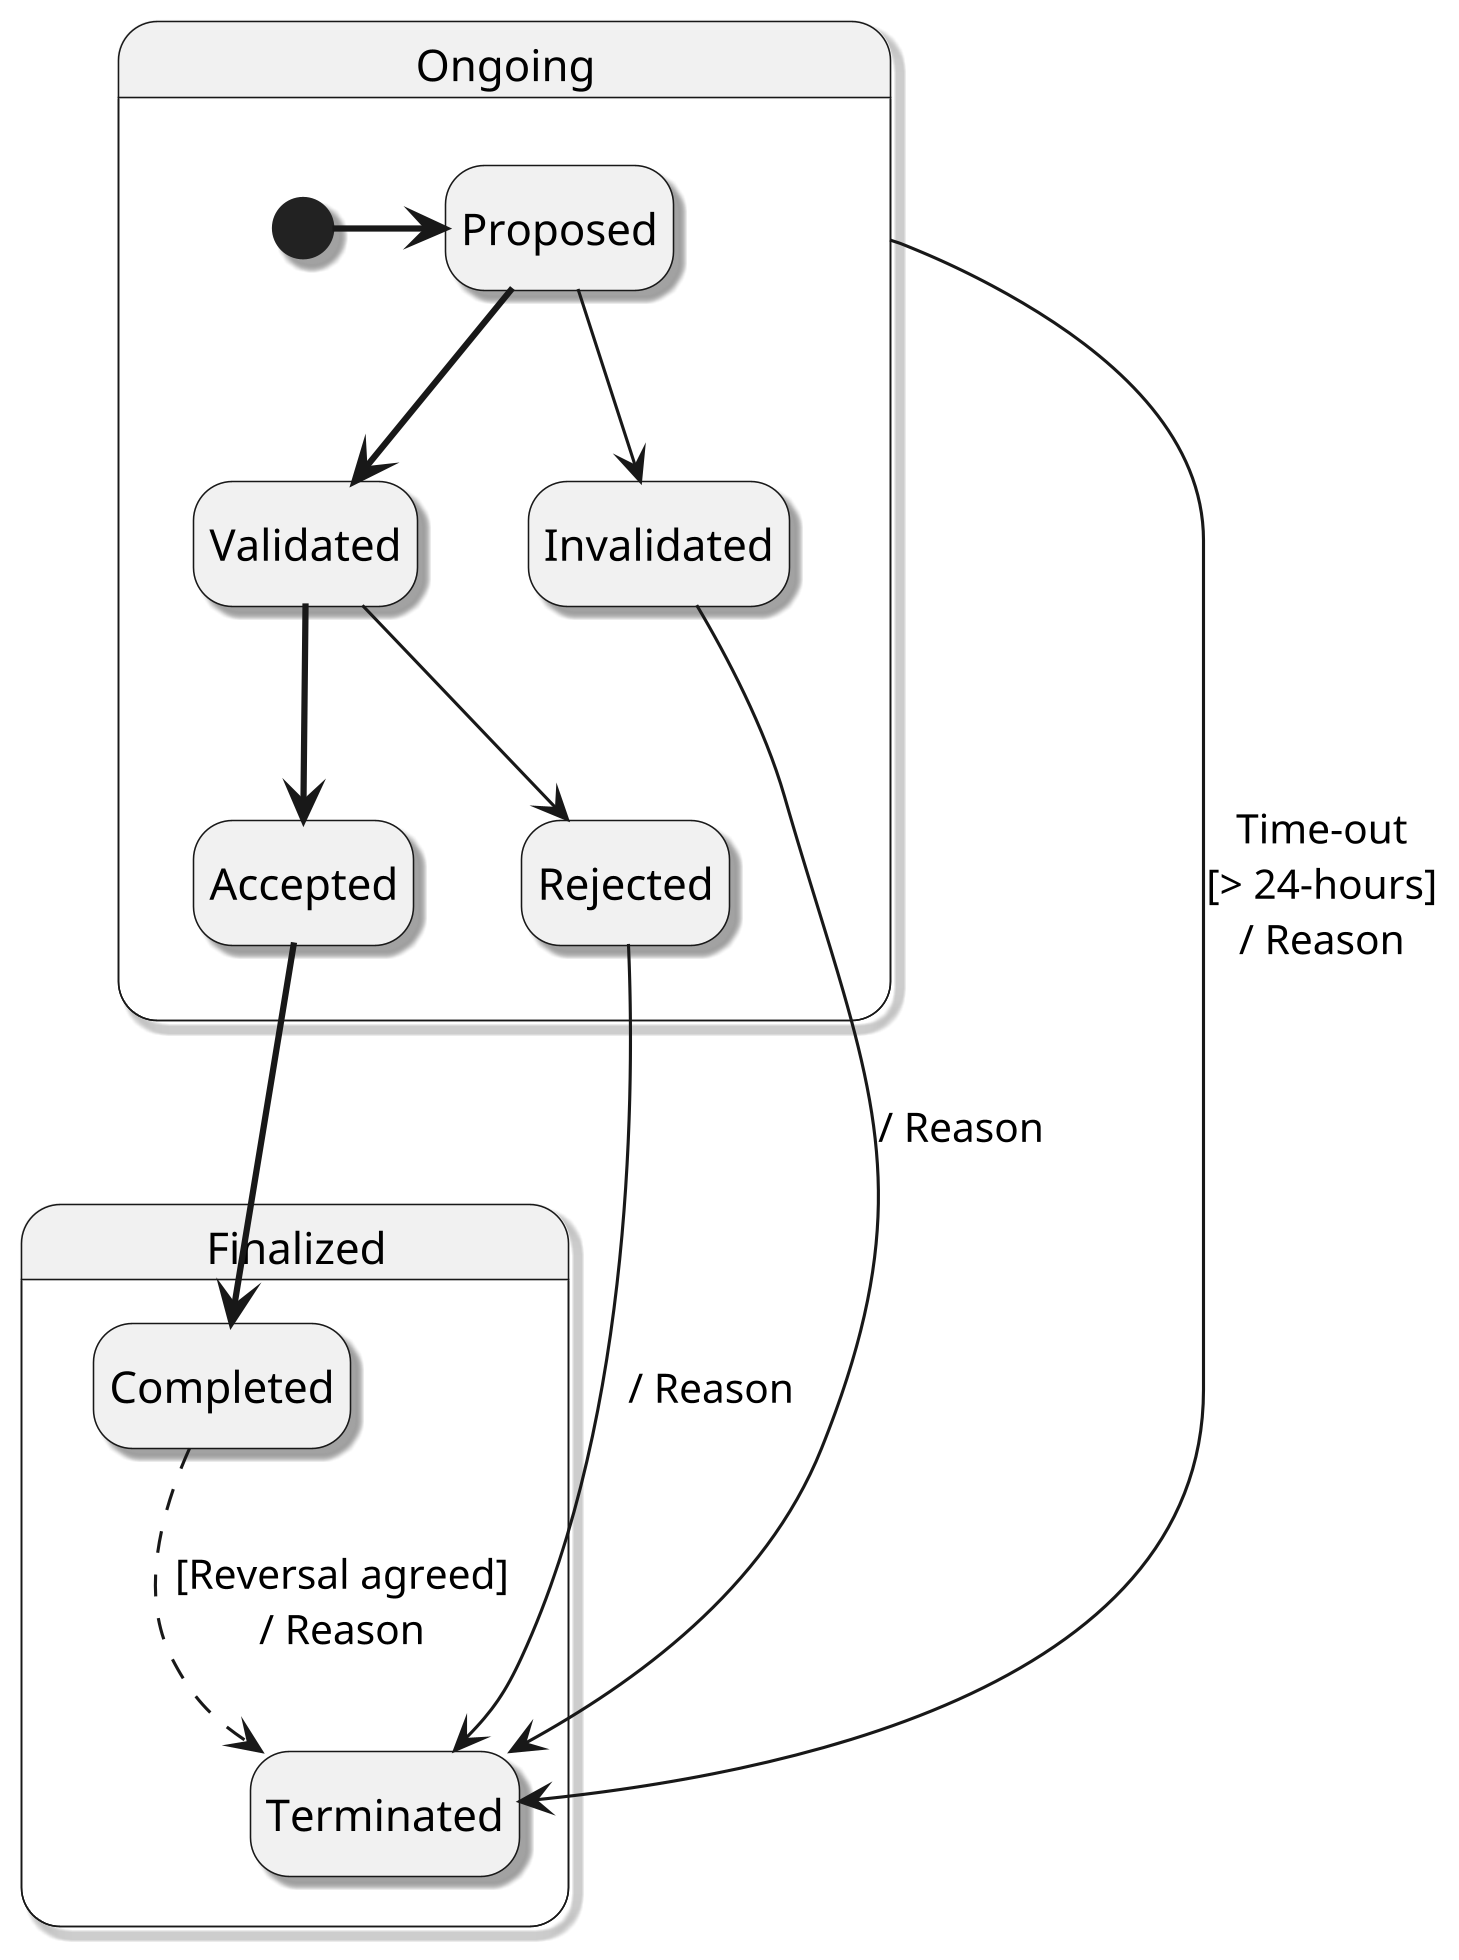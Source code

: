 @startuml Transaction State Chart

skinparam dpi 300
skinparam monochrome true
skinparam shadowing true

top to bottom direction
hide empty description

state "Ongoing" as ip

State ip {
  [*] -[bold]> Proposed
  Proposed -[bold]-> Validated 
  Proposed --> Invalidated

  Validated -[bold]-> Accepted
  Validated --> Rejected
}

State Finalized {
  Accepted -[bold]-> Completed
  Invalidated --> Terminated : / Reason
  Rejected --> Terminated : / Reason
  ip --> Terminated : Time-out\n[> 24-hours]\n/ Reason 
  Completed -[dashed]-> Terminated : [Reversal agreed]\n/ Reason
}
@enduml
